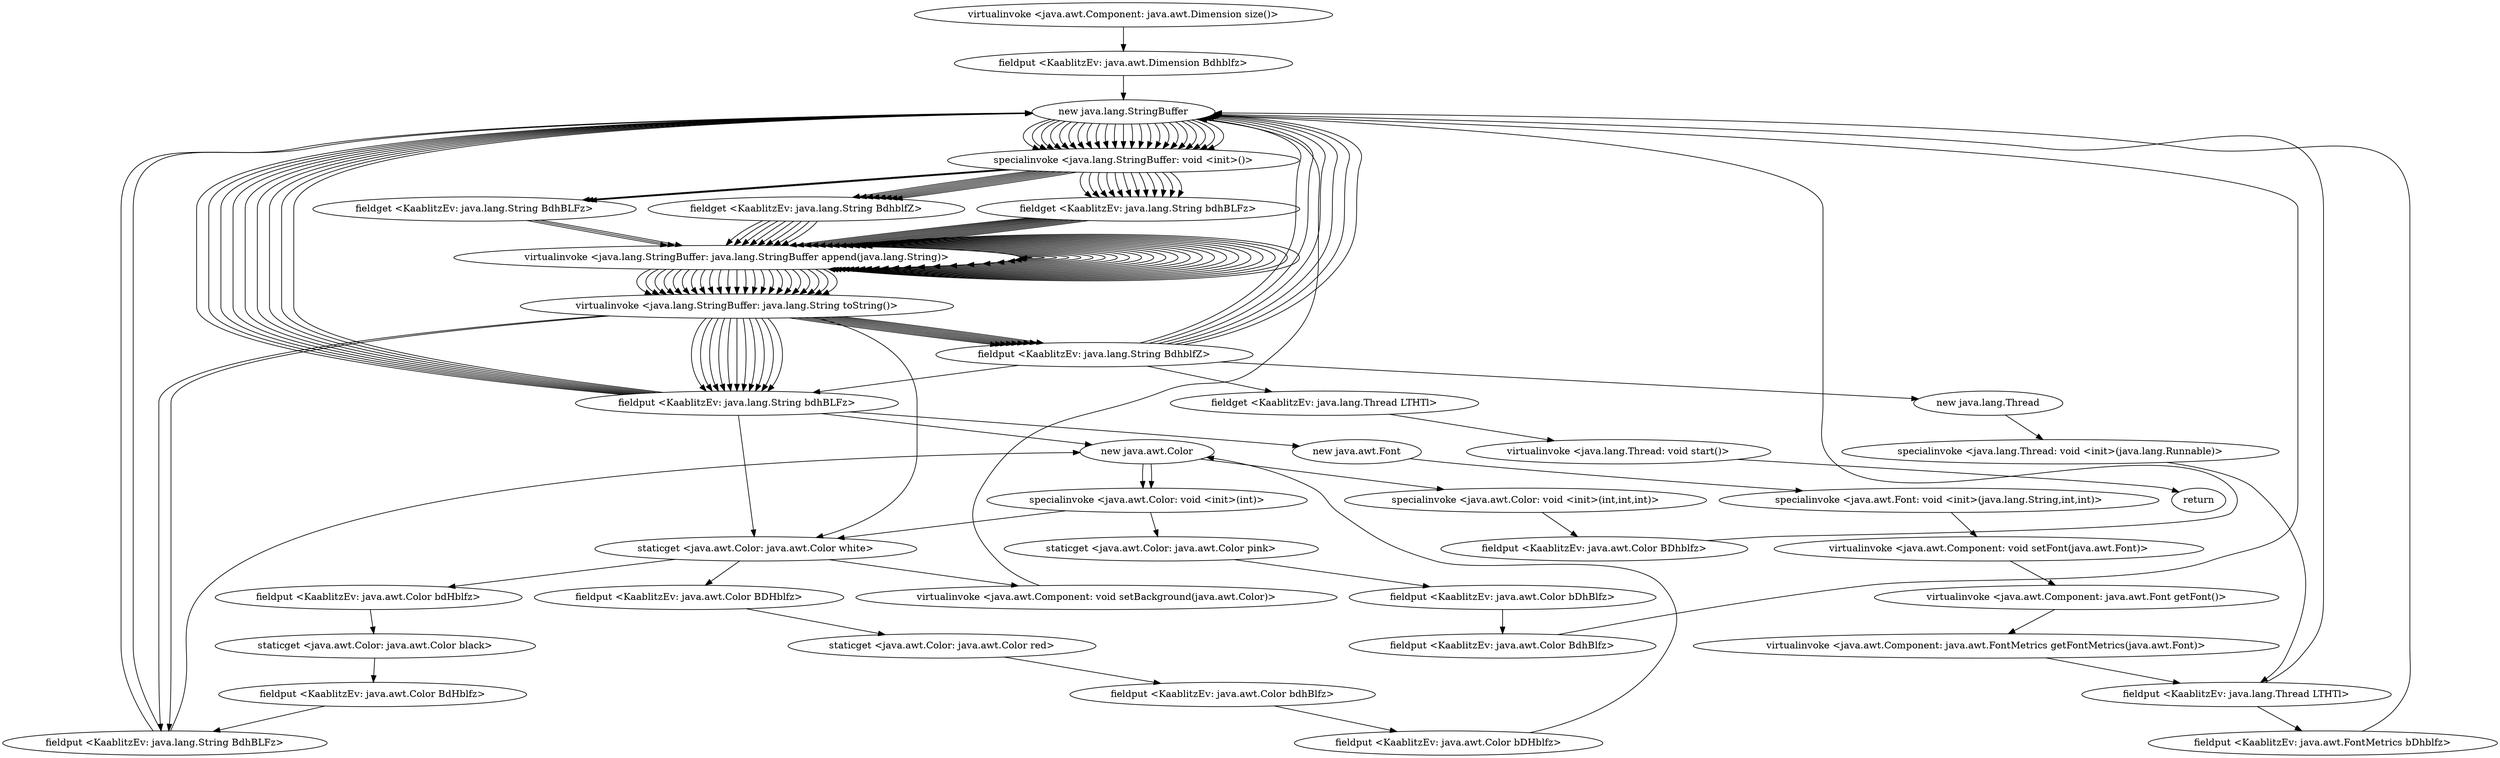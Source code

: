 digraph "" {
"virtualinvoke <java.awt.Component: java.awt.Dimension size()>";
 "virtualinvoke <java.awt.Component: java.awt.Dimension size()>"->"fieldput <KaablitzEv: java.awt.Dimension Bdhblfz>";
 "fieldput <KaablitzEv: java.awt.Dimension Bdhblfz>"->"new java.lang.StringBuffer";
 "new java.lang.StringBuffer"->"specialinvoke <java.lang.StringBuffer: void <init>()>";
 "specialinvoke <java.lang.StringBuffer: void <init>()>"->"fieldget <KaablitzEv: java.lang.String bdhBLFz>";
 "fieldget <KaablitzEv: java.lang.String bdhBLFz>"->"virtualinvoke <java.lang.StringBuffer: java.lang.StringBuffer append(java.lang.String)>";
 "virtualinvoke <java.lang.StringBuffer: java.lang.StringBuffer append(java.lang.String)>"->"virtualinvoke <java.lang.StringBuffer: java.lang.StringBuffer append(java.lang.String)>";
 "virtualinvoke <java.lang.StringBuffer: java.lang.StringBuffer append(java.lang.String)>"->"virtualinvoke <java.lang.StringBuffer: java.lang.String toString()>";
 "virtualinvoke <java.lang.StringBuffer: java.lang.String toString()>"->"fieldput <KaablitzEv: java.lang.String bdhBLFz>";
 "fieldput <KaablitzEv: java.lang.String bdhBLFz>"->"new java.lang.StringBuffer";
 "new java.lang.StringBuffer"->"specialinvoke <java.lang.StringBuffer: void <init>()>";
 "specialinvoke <java.lang.StringBuffer: void <init>()>"->"fieldget <KaablitzEv: java.lang.String BdhBLFz>";
 "fieldget <KaablitzEv: java.lang.String BdhBLFz>"->"virtualinvoke <java.lang.StringBuffer: java.lang.StringBuffer append(java.lang.String)>";
 "virtualinvoke <java.lang.StringBuffer: java.lang.StringBuffer append(java.lang.String)>"->"virtualinvoke <java.lang.StringBuffer: java.lang.StringBuffer append(java.lang.String)>";
 "virtualinvoke <java.lang.StringBuffer: java.lang.StringBuffer append(java.lang.String)>"->"virtualinvoke <java.lang.StringBuffer: java.lang.String toString()>";
 "virtualinvoke <java.lang.StringBuffer: java.lang.String toString()>"->"fieldput <KaablitzEv: java.lang.String BdhBLFz>";
 "fieldput <KaablitzEv: java.lang.String BdhBLFz>"->"new java.lang.StringBuffer";
 "new java.lang.StringBuffer"->"specialinvoke <java.lang.StringBuffer: void <init>()>";
 "specialinvoke <java.lang.StringBuffer: void <init>()>"->"fieldget <KaablitzEv: java.lang.String bdhBLFz>";
 "fieldget <KaablitzEv: java.lang.String bdhBLFz>"->"virtualinvoke <java.lang.StringBuffer: java.lang.StringBuffer append(java.lang.String)>";
 "virtualinvoke <java.lang.StringBuffer: java.lang.StringBuffer append(java.lang.String)>"->"virtualinvoke <java.lang.StringBuffer: java.lang.StringBuffer append(java.lang.String)>";
 "virtualinvoke <java.lang.StringBuffer: java.lang.StringBuffer append(java.lang.String)>"->"virtualinvoke <java.lang.StringBuffer: java.lang.String toString()>";
 "virtualinvoke <java.lang.StringBuffer: java.lang.String toString()>"->"fieldput <KaablitzEv: java.lang.String BdhblfZ>";
 "fieldput <KaablitzEv: java.lang.String BdhblfZ>"->"fieldput <KaablitzEv: java.lang.String bdhBLFz>";
 "fieldput <KaablitzEv: java.lang.String bdhBLFz>"->"new java.awt.Color";
 "new java.awt.Color"->"specialinvoke <java.awt.Color: void <init>(int,int,int)>";
 "specialinvoke <java.awt.Color: void <init>(int,int,int)>"->"fieldput <KaablitzEv: java.awt.Color BDhblfz>";
 "fieldput <KaablitzEv: java.awt.Color BDhblfz>"->"new java.lang.StringBuffer";
 "new java.lang.StringBuffer"->"specialinvoke <java.lang.StringBuffer: void <init>()>";
 "specialinvoke <java.lang.StringBuffer: void <init>()>"->"fieldget <KaablitzEv: java.lang.String bdhBLFz>";
 "fieldget <KaablitzEv: java.lang.String bdhBLFz>"->"virtualinvoke <java.lang.StringBuffer: java.lang.StringBuffer append(java.lang.String)>";
 "virtualinvoke <java.lang.StringBuffer: java.lang.StringBuffer append(java.lang.String)>"->"virtualinvoke <java.lang.StringBuffer: java.lang.StringBuffer append(java.lang.String)>";
 "virtualinvoke <java.lang.StringBuffer: java.lang.StringBuffer append(java.lang.String)>"->"virtualinvoke <java.lang.StringBuffer: java.lang.String toString()>";
 "virtualinvoke <java.lang.StringBuffer: java.lang.String toString()>"->"fieldput <KaablitzEv: java.lang.String bdhBLFz>";
 "fieldput <KaablitzEv: java.lang.String bdhBLFz>"->"new java.lang.StringBuffer";
 "new java.lang.StringBuffer"->"specialinvoke <java.lang.StringBuffer: void <init>()>";
 "specialinvoke <java.lang.StringBuffer: void <init>()>"->"fieldget <KaablitzEv: java.lang.String BdhBLFz>";
 "fieldget <KaablitzEv: java.lang.String BdhBLFz>"->"virtualinvoke <java.lang.StringBuffer: java.lang.StringBuffer append(java.lang.String)>";
 "virtualinvoke <java.lang.StringBuffer: java.lang.StringBuffer append(java.lang.String)>"->"virtualinvoke <java.lang.StringBuffer: java.lang.StringBuffer append(java.lang.String)>";
 "virtualinvoke <java.lang.StringBuffer: java.lang.StringBuffer append(java.lang.String)>"->"virtualinvoke <java.lang.StringBuffer: java.lang.String toString()>";
 "virtualinvoke <java.lang.StringBuffer: java.lang.String toString()>"->"staticget <java.awt.Color: java.awt.Color white>";
 "staticget <java.awt.Color: java.awt.Color white>"->"fieldput <KaablitzEv: java.awt.Color bdHblfz>";
 "fieldput <KaablitzEv: java.awt.Color bdHblfz>"->"staticget <java.awt.Color: java.awt.Color black>";
 "staticget <java.awt.Color: java.awt.Color black>"->"fieldput <KaablitzEv: java.awt.Color BdHblfz>";
 "fieldput <KaablitzEv: java.awt.Color BdHblfz>"->"fieldput <KaablitzEv: java.lang.String BdhBLFz>";
 "fieldput <KaablitzEv: java.lang.String BdhBLFz>"->"new java.awt.Color";
 "new java.awt.Color"->"specialinvoke <java.awt.Color: void <init>(int)>";
 "specialinvoke <java.awt.Color: void <init>(int)>"->"staticget <java.awt.Color: java.awt.Color white>";
 "staticget <java.awt.Color: java.awt.Color white>"->"fieldput <KaablitzEv: java.awt.Color BDHblfz>";
 "fieldput <KaablitzEv: java.awt.Color BDHblfz>"->"staticget <java.awt.Color: java.awt.Color red>";
 "staticget <java.awt.Color: java.awt.Color red>"->"fieldput <KaablitzEv: java.awt.Color bdhBlfz>";
 "fieldput <KaablitzEv: java.awt.Color bdhBlfz>"->"fieldput <KaablitzEv: java.awt.Color bDHblfz>";
 "fieldput <KaablitzEv: java.awt.Color bDHblfz>"->"new java.awt.Color";
 "new java.awt.Color"->"specialinvoke <java.awt.Color: void <init>(int)>";
 "specialinvoke <java.awt.Color: void <init>(int)>"->"staticget <java.awt.Color: java.awt.Color pink>";
 "staticget <java.awt.Color: java.awt.Color pink>"->"fieldput <KaablitzEv: java.awt.Color bDhBlfz>";
 "fieldput <KaablitzEv: java.awt.Color bDhBlfz>"->"fieldput <KaablitzEv: java.awt.Color BdhBlfz>";
 "fieldput <KaablitzEv: java.awt.Color BdhBlfz>"->"new java.lang.StringBuffer";
 "new java.lang.StringBuffer"->"specialinvoke <java.lang.StringBuffer: void <init>()>";
 "specialinvoke <java.lang.StringBuffer: void <init>()>"->"fieldget <KaablitzEv: java.lang.String bdhBLFz>";
 "fieldget <KaablitzEv: java.lang.String bdhBLFz>"->"virtualinvoke <java.lang.StringBuffer: java.lang.StringBuffer append(java.lang.String)>";
 "virtualinvoke <java.lang.StringBuffer: java.lang.StringBuffer append(java.lang.String)>"->"virtualinvoke <java.lang.StringBuffer: java.lang.StringBuffer append(java.lang.String)>";
 "virtualinvoke <java.lang.StringBuffer: java.lang.StringBuffer append(java.lang.String)>"->"virtualinvoke <java.lang.StringBuffer: java.lang.String toString()>";
 "virtualinvoke <java.lang.StringBuffer: java.lang.String toString()>"->"fieldput <KaablitzEv: java.lang.String bdhBLFz>";
 "fieldput <KaablitzEv: java.lang.String bdhBLFz>"->"new java.lang.StringBuffer";
 "new java.lang.StringBuffer"->"specialinvoke <java.lang.StringBuffer: void <init>()>";
 "specialinvoke <java.lang.StringBuffer: void <init>()>"->"fieldget <KaablitzEv: java.lang.String bdhBLFz>";
 "fieldget <KaablitzEv: java.lang.String bdhBLFz>"->"virtualinvoke <java.lang.StringBuffer: java.lang.StringBuffer append(java.lang.String)>";
 "virtualinvoke <java.lang.StringBuffer: java.lang.StringBuffer append(java.lang.String)>"->"virtualinvoke <java.lang.StringBuffer: java.lang.StringBuffer append(java.lang.String)>";
 "virtualinvoke <java.lang.StringBuffer: java.lang.StringBuffer append(java.lang.String)>"->"virtualinvoke <java.lang.StringBuffer: java.lang.String toString()>";
 "virtualinvoke <java.lang.StringBuffer: java.lang.String toString()>"->"fieldput <KaablitzEv: java.lang.String bdhBLFz>";
 "fieldput <KaablitzEv: java.lang.String bdhBLFz>"->"new java.lang.StringBuffer";
 "new java.lang.StringBuffer"->"specialinvoke <java.lang.StringBuffer: void <init>()>";
 "specialinvoke <java.lang.StringBuffer: void <init>()>"->"fieldget <KaablitzEv: java.lang.String BdhBLFz>";
 "fieldget <KaablitzEv: java.lang.String BdhBLFz>"->"virtualinvoke <java.lang.StringBuffer: java.lang.StringBuffer append(java.lang.String)>";
 "virtualinvoke <java.lang.StringBuffer: java.lang.StringBuffer append(java.lang.String)>"->"virtualinvoke <java.lang.StringBuffer: java.lang.StringBuffer append(java.lang.String)>";
 "virtualinvoke <java.lang.StringBuffer: java.lang.StringBuffer append(java.lang.String)>"->"virtualinvoke <java.lang.StringBuffer: java.lang.String toString()>";
 "virtualinvoke <java.lang.StringBuffer: java.lang.String toString()>"->"fieldput <KaablitzEv: java.lang.String BdhBLFz>";
 "fieldput <KaablitzEv: java.lang.String BdhBLFz>"->"new java.lang.StringBuffer";
 "new java.lang.StringBuffer"->"specialinvoke <java.lang.StringBuffer: void <init>()>";
 "specialinvoke <java.lang.StringBuffer: void <init>()>"->"fieldget <KaablitzEv: java.lang.String bdhBLFz>";
 "fieldget <KaablitzEv: java.lang.String bdhBLFz>"->"virtualinvoke <java.lang.StringBuffer: java.lang.StringBuffer append(java.lang.String)>";
 "virtualinvoke <java.lang.StringBuffer: java.lang.StringBuffer append(java.lang.String)>"->"virtualinvoke <java.lang.StringBuffer: java.lang.StringBuffer append(java.lang.String)>";
 "virtualinvoke <java.lang.StringBuffer: java.lang.StringBuffer append(java.lang.String)>"->"virtualinvoke <java.lang.StringBuffer: java.lang.String toString()>";
 "virtualinvoke <java.lang.StringBuffer: java.lang.String toString()>"->"fieldput <KaablitzEv: java.lang.String bdhBLFz>";
 "fieldput <KaablitzEv: java.lang.String bdhBLFz>"->"new java.lang.StringBuffer";
 "new java.lang.StringBuffer"->"specialinvoke <java.lang.StringBuffer: void <init>()>";
 "specialinvoke <java.lang.StringBuffer: void <init>()>"->"fieldget <KaablitzEv: java.lang.String BdhblfZ>";
 "fieldget <KaablitzEv: java.lang.String BdhblfZ>"->"virtualinvoke <java.lang.StringBuffer: java.lang.StringBuffer append(java.lang.String)>";
 "virtualinvoke <java.lang.StringBuffer: java.lang.StringBuffer append(java.lang.String)>"->"virtualinvoke <java.lang.StringBuffer: java.lang.StringBuffer append(java.lang.String)>";
 "virtualinvoke <java.lang.StringBuffer: java.lang.StringBuffer append(java.lang.String)>"->"virtualinvoke <java.lang.StringBuffer: java.lang.String toString()>";
 "virtualinvoke <java.lang.StringBuffer: java.lang.String toString()>"->"fieldput <KaablitzEv: java.lang.String BdhblfZ>";
 "fieldput <KaablitzEv: java.lang.String BdhblfZ>"->"new java.lang.StringBuffer";
 "new java.lang.StringBuffer"->"specialinvoke <java.lang.StringBuffer: void <init>()>";
 "specialinvoke <java.lang.StringBuffer: void <init>()>"->"fieldget <KaablitzEv: java.lang.String bdhBLFz>";
 "fieldget <KaablitzEv: java.lang.String bdhBLFz>"->"virtualinvoke <java.lang.StringBuffer: java.lang.StringBuffer append(java.lang.String)>";
 "virtualinvoke <java.lang.StringBuffer: java.lang.StringBuffer append(java.lang.String)>"->"virtualinvoke <java.lang.StringBuffer: java.lang.StringBuffer append(java.lang.String)>";
 "virtualinvoke <java.lang.StringBuffer: java.lang.StringBuffer append(java.lang.String)>"->"virtualinvoke <java.lang.StringBuffer: java.lang.String toString()>";
 "virtualinvoke <java.lang.StringBuffer: java.lang.String toString()>"->"fieldput <KaablitzEv: java.lang.String bdhBLFz>";
 "fieldput <KaablitzEv: java.lang.String bdhBLFz>"->"staticget <java.awt.Color: java.awt.Color white>";
 "staticget <java.awt.Color: java.awt.Color white>"->"virtualinvoke <java.awt.Component: void setBackground(java.awt.Color)>";
 "virtualinvoke <java.awt.Component: void setBackground(java.awt.Color)>"->"new java.lang.StringBuffer";
 "new java.lang.StringBuffer"->"specialinvoke <java.lang.StringBuffer: void <init>()>";
 "specialinvoke <java.lang.StringBuffer: void <init>()>"->"fieldget <KaablitzEv: java.lang.String bdhBLFz>";
 "fieldget <KaablitzEv: java.lang.String bdhBLFz>"->"virtualinvoke <java.lang.StringBuffer: java.lang.StringBuffer append(java.lang.String)>";
 "virtualinvoke <java.lang.StringBuffer: java.lang.StringBuffer append(java.lang.String)>"->"virtualinvoke <java.lang.StringBuffer: java.lang.StringBuffer append(java.lang.String)>";
 "virtualinvoke <java.lang.StringBuffer: java.lang.StringBuffer append(java.lang.String)>"->"virtualinvoke <java.lang.StringBuffer: java.lang.String toString()>";
 "virtualinvoke <java.lang.StringBuffer: java.lang.String toString()>"->"fieldput <KaablitzEv: java.lang.String bdhBLFz>";
 "fieldput <KaablitzEv: java.lang.String bdhBLFz>"->"new java.awt.Font";
 "new java.awt.Font"->"specialinvoke <java.awt.Font: void <init>(java.lang.String,int,int)>";
 "specialinvoke <java.awt.Font: void <init>(java.lang.String,int,int)>"->"virtualinvoke <java.awt.Component: void setFont(java.awt.Font)>";
 "virtualinvoke <java.awt.Component: void setFont(java.awt.Font)>"->"virtualinvoke <java.awt.Component: java.awt.Font getFont()>";
 "virtualinvoke <java.awt.Component: java.awt.Font getFont()>"->"virtualinvoke <java.awt.Component: java.awt.FontMetrics getFontMetrics(java.awt.Font)>";
 "virtualinvoke <java.awt.Component: java.awt.FontMetrics getFontMetrics(java.awt.Font)>"->"fieldput <KaablitzEv: java.lang.Thread LTHTl>";
 "fieldput <KaablitzEv: java.lang.Thread LTHTl>"->"fieldput <KaablitzEv: java.awt.FontMetrics bDhblfz>";
 "fieldput <KaablitzEv: java.awt.FontMetrics bDhblfz>"->"new java.lang.StringBuffer";
 "new java.lang.StringBuffer"->"specialinvoke <java.lang.StringBuffer: void <init>()>";
 "specialinvoke <java.lang.StringBuffer: void <init>()>"->"fieldget <KaablitzEv: java.lang.String bdhBLFz>";
 "fieldget <KaablitzEv: java.lang.String bdhBLFz>"->"virtualinvoke <java.lang.StringBuffer: java.lang.StringBuffer append(java.lang.String)>";
 "virtualinvoke <java.lang.StringBuffer: java.lang.StringBuffer append(java.lang.String)>"->"virtualinvoke <java.lang.StringBuffer: java.lang.StringBuffer append(java.lang.String)>";
 "virtualinvoke <java.lang.StringBuffer: java.lang.StringBuffer append(java.lang.String)>"->"virtualinvoke <java.lang.StringBuffer: java.lang.String toString()>";
 "virtualinvoke <java.lang.StringBuffer: java.lang.String toString()>"->"fieldput <KaablitzEv: java.lang.String bdhBLFz>";
 "fieldput <KaablitzEv: java.lang.String bdhBLFz>"->"new java.lang.StringBuffer";
 "new java.lang.StringBuffer"->"specialinvoke <java.lang.StringBuffer: void <init>()>";
 "specialinvoke <java.lang.StringBuffer: void <init>()>"->"fieldget <KaablitzEv: java.lang.String BdhblfZ>";
 "fieldget <KaablitzEv: java.lang.String BdhblfZ>"->"virtualinvoke <java.lang.StringBuffer: java.lang.StringBuffer append(java.lang.String)>";
 "virtualinvoke <java.lang.StringBuffer: java.lang.StringBuffer append(java.lang.String)>"->"virtualinvoke <java.lang.StringBuffer: java.lang.StringBuffer append(java.lang.String)>";
 "virtualinvoke <java.lang.StringBuffer: java.lang.StringBuffer append(java.lang.String)>"->"virtualinvoke <java.lang.StringBuffer: java.lang.String toString()>";
 "virtualinvoke <java.lang.StringBuffer: java.lang.String toString()>"->"fieldput <KaablitzEv: java.lang.String BdhblfZ>";
 "fieldput <KaablitzEv: java.lang.String BdhblfZ>"->"new java.lang.StringBuffer";
 "new java.lang.StringBuffer"->"specialinvoke <java.lang.StringBuffer: void <init>()>";
 "specialinvoke <java.lang.StringBuffer: void <init>()>"->"fieldget <KaablitzEv: java.lang.String bdhBLFz>";
 "fieldget <KaablitzEv: java.lang.String bdhBLFz>"->"virtualinvoke <java.lang.StringBuffer: java.lang.StringBuffer append(java.lang.String)>";
 "virtualinvoke <java.lang.StringBuffer: java.lang.StringBuffer append(java.lang.String)>"->"virtualinvoke <java.lang.StringBuffer: java.lang.StringBuffer append(java.lang.String)>";
 "virtualinvoke <java.lang.StringBuffer: java.lang.StringBuffer append(java.lang.String)>"->"virtualinvoke <java.lang.StringBuffer: java.lang.String toString()>";
 "virtualinvoke <java.lang.StringBuffer: java.lang.String toString()>"->"fieldput <KaablitzEv: java.lang.String bdhBLFz>";
 "fieldput <KaablitzEv: java.lang.String bdhBLFz>"->"new java.lang.StringBuffer";
 "new java.lang.StringBuffer"->"specialinvoke <java.lang.StringBuffer: void <init>()>";
 "specialinvoke <java.lang.StringBuffer: void <init>()>"->"fieldget <KaablitzEv: java.lang.String BdhblfZ>";
 "fieldget <KaablitzEv: java.lang.String BdhblfZ>"->"virtualinvoke <java.lang.StringBuffer: java.lang.StringBuffer append(java.lang.String)>";
 "virtualinvoke <java.lang.StringBuffer: java.lang.StringBuffer append(java.lang.String)>"->"virtualinvoke <java.lang.StringBuffer: java.lang.StringBuffer append(java.lang.String)>";
 "virtualinvoke <java.lang.StringBuffer: java.lang.StringBuffer append(java.lang.String)>"->"virtualinvoke <java.lang.StringBuffer: java.lang.String toString()>";
 "virtualinvoke <java.lang.StringBuffer: java.lang.String toString()>"->"fieldput <KaablitzEv: java.lang.String BdhblfZ>";
 "fieldput <KaablitzEv: java.lang.String BdhblfZ>"->"new java.lang.StringBuffer";
 "new java.lang.StringBuffer"->"specialinvoke <java.lang.StringBuffer: void <init>()>";
 "specialinvoke <java.lang.StringBuffer: void <init>()>"->"fieldget <KaablitzEv: java.lang.String bdhBLFz>";
 "fieldget <KaablitzEv: java.lang.String bdhBLFz>"->"virtualinvoke <java.lang.StringBuffer: java.lang.StringBuffer append(java.lang.String)>";
 "virtualinvoke <java.lang.StringBuffer: java.lang.StringBuffer append(java.lang.String)>"->"virtualinvoke <java.lang.StringBuffer: java.lang.StringBuffer append(java.lang.String)>";
 "virtualinvoke <java.lang.StringBuffer: java.lang.StringBuffer append(java.lang.String)>"->"virtualinvoke <java.lang.StringBuffer: java.lang.String toString()>";
 "virtualinvoke <java.lang.StringBuffer: java.lang.String toString()>"->"fieldput <KaablitzEv: java.lang.String bdhBLFz>";
 "fieldput <KaablitzEv: java.lang.String bdhBLFz>"->"new java.lang.StringBuffer";
 "new java.lang.StringBuffer"->"specialinvoke <java.lang.StringBuffer: void <init>()>";
 "specialinvoke <java.lang.StringBuffer: void <init>()>"->"fieldget <KaablitzEv: java.lang.String bdhBLFz>";
 "fieldget <KaablitzEv: java.lang.String bdhBLFz>"->"virtualinvoke <java.lang.StringBuffer: java.lang.StringBuffer append(java.lang.String)>";
 "virtualinvoke <java.lang.StringBuffer: java.lang.StringBuffer append(java.lang.String)>"->"virtualinvoke <java.lang.StringBuffer: java.lang.StringBuffer append(java.lang.String)>";
 "virtualinvoke <java.lang.StringBuffer: java.lang.StringBuffer append(java.lang.String)>"->"virtualinvoke <java.lang.StringBuffer: java.lang.String toString()>";
 "virtualinvoke <java.lang.StringBuffer: java.lang.String toString()>"->"fieldput <KaablitzEv: java.lang.String bdhBLFz>";
 "fieldput <KaablitzEv: java.lang.String bdhBLFz>"->"new java.lang.StringBuffer";
 "new java.lang.StringBuffer"->"specialinvoke <java.lang.StringBuffer: void <init>()>";
 "specialinvoke <java.lang.StringBuffer: void <init>()>"->"fieldget <KaablitzEv: java.lang.String BdhblfZ>";
 "fieldget <KaablitzEv: java.lang.String BdhblfZ>"->"virtualinvoke <java.lang.StringBuffer: java.lang.StringBuffer append(java.lang.String)>";
 "virtualinvoke <java.lang.StringBuffer: java.lang.StringBuffer append(java.lang.String)>"->"virtualinvoke <java.lang.StringBuffer: java.lang.StringBuffer append(java.lang.String)>";
 "virtualinvoke <java.lang.StringBuffer: java.lang.StringBuffer append(java.lang.String)>"->"virtualinvoke <java.lang.StringBuffer: java.lang.String toString()>";
 "virtualinvoke <java.lang.StringBuffer: java.lang.String toString()>"->"fieldput <KaablitzEv: java.lang.String BdhblfZ>";
 "fieldput <KaablitzEv: java.lang.String BdhblfZ>"->"new java.lang.Thread";
 "new java.lang.Thread"->"specialinvoke <java.lang.Thread: void <init>(java.lang.Runnable)>";
 "specialinvoke <java.lang.Thread: void <init>(java.lang.Runnable)>"->"fieldput <KaablitzEv: java.lang.Thread LTHTl>";
 "fieldput <KaablitzEv: java.lang.Thread LTHTl>"->"new java.lang.StringBuffer";
 "new java.lang.StringBuffer"->"specialinvoke <java.lang.StringBuffer: void <init>()>";
 "specialinvoke <java.lang.StringBuffer: void <init>()>"->"fieldget <KaablitzEv: java.lang.String BdhblfZ>";
 "fieldget <KaablitzEv: java.lang.String BdhblfZ>"->"virtualinvoke <java.lang.StringBuffer: java.lang.StringBuffer append(java.lang.String)>";
 "virtualinvoke <java.lang.StringBuffer: java.lang.StringBuffer append(java.lang.String)>"->"virtualinvoke <java.lang.StringBuffer: java.lang.StringBuffer append(java.lang.String)>";
 "virtualinvoke <java.lang.StringBuffer: java.lang.StringBuffer append(java.lang.String)>"->"virtualinvoke <java.lang.StringBuffer: java.lang.String toString()>";
 "virtualinvoke <java.lang.StringBuffer: java.lang.String toString()>"->"fieldput <KaablitzEv: java.lang.String BdhblfZ>";
 "fieldput <KaablitzEv: java.lang.String BdhblfZ>"->"new java.lang.StringBuffer";
 "new java.lang.StringBuffer"->"specialinvoke <java.lang.StringBuffer: void <init>()>";
 "specialinvoke <java.lang.StringBuffer: void <init>()>"->"fieldget <KaablitzEv: java.lang.String BdhblfZ>";
 "fieldget <KaablitzEv: java.lang.String BdhblfZ>"->"virtualinvoke <java.lang.StringBuffer: java.lang.StringBuffer append(java.lang.String)>";
 "virtualinvoke <java.lang.StringBuffer: java.lang.StringBuffer append(java.lang.String)>"->"virtualinvoke <java.lang.StringBuffer: java.lang.StringBuffer append(java.lang.String)>";
 "virtualinvoke <java.lang.StringBuffer: java.lang.StringBuffer append(java.lang.String)>"->"virtualinvoke <java.lang.StringBuffer: java.lang.String toString()>";
 "virtualinvoke <java.lang.StringBuffer: java.lang.String toString()>"->"fieldput <KaablitzEv: java.lang.String BdhblfZ>";
 "fieldput <KaablitzEv: java.lang.String BdhblfZ>"->"new java.lang.StringBuffer";
 "new java.lang.StringBuffer"->"specialinvoke <java.lang.StringBuffer: void <init>()>";
 "specialinvoke <java.lang.StringBuffer: void <init>()>"->"fieldget <KaablitzEv: java.lang.String BdhblfZ>";
 "fieldget <KaablitzEv: java.lang.String BdhblfZ>"->"virtualinvoke <java.lang.StringBuffer: java.lang.StringBuffer append(java.lang.String)>";
 "virtualinvoke <java.lang.StringBuffer: java.lang.StringBuffer append(java.lang.String)>"->"virtualinvoke <java.lang.StringBuffer: java.lang.StringBuffer append(java.lang.String)>";
 "virtualinvoke <java.lang.StringBuffer: java.lang.StringBuffer append(java.lang.String)>"->"virtualinvoke <java.lang.StringBuffer: java.lang.String toString()>";
 "virtualinvoke <java.lang.StringBuffer: java.lang.String toString()>"->"fieldput <KaablitzEv: java.lang.String BdhblfZ>";
 "fieldput <KaablitzEv: java.lang.String BdhblfZ>"->"new java.lang.StringBuffer";
 "new java.lang.StringBuffer"->"specialinvoke <java.lang.StringBuffer: void <init>()>";
 "specialinvoke <java.lang.StringBuffer: void <init>()>"->"fieldget <KaablitzEv: java.lang.String BdhblfZ>";
 "fieldget <KaablitzEv: java.lang.String BdhblfZ>"->"virtualinvoke <java.lang.StringBuffer: java.lang.StringBuffer append(java.lang.String)>";
 "virtualinvoke <java.lang.StringBuffer: java.lang.StringBuffer append(java.lang.String)>"->"virtualinvoke <java.lang.StringBuffer: java.lang.StringBuffer append(java.lang.String)>";
 "virtualinvoke <java.lang.StringBuffer: java.lang.StringBuffer append(java.lang.String)>"->"virtualinvoke <java.lang.StringBuffer: java.lang.String toString()>";
 "virtualinvoke <java.lang.StringBuffer: java.lang.String toString()>"->"fieldput <KaablitzEv: java.lang.String BdhblfZ>";
 "fieldput <KaablitzEv: java.lang.String BdhblfZ>"->"fieldget <KaablitzEv: java.lang.Thread LTHTl>";
 "fieldget <KaablitzEv: java.lang.Thread LTHTl>"->"virtualinvoke <java.lang.Thread: void start()>";
 "virtualinvoke <java.lang.Thread: void start()>"->"return";
}
